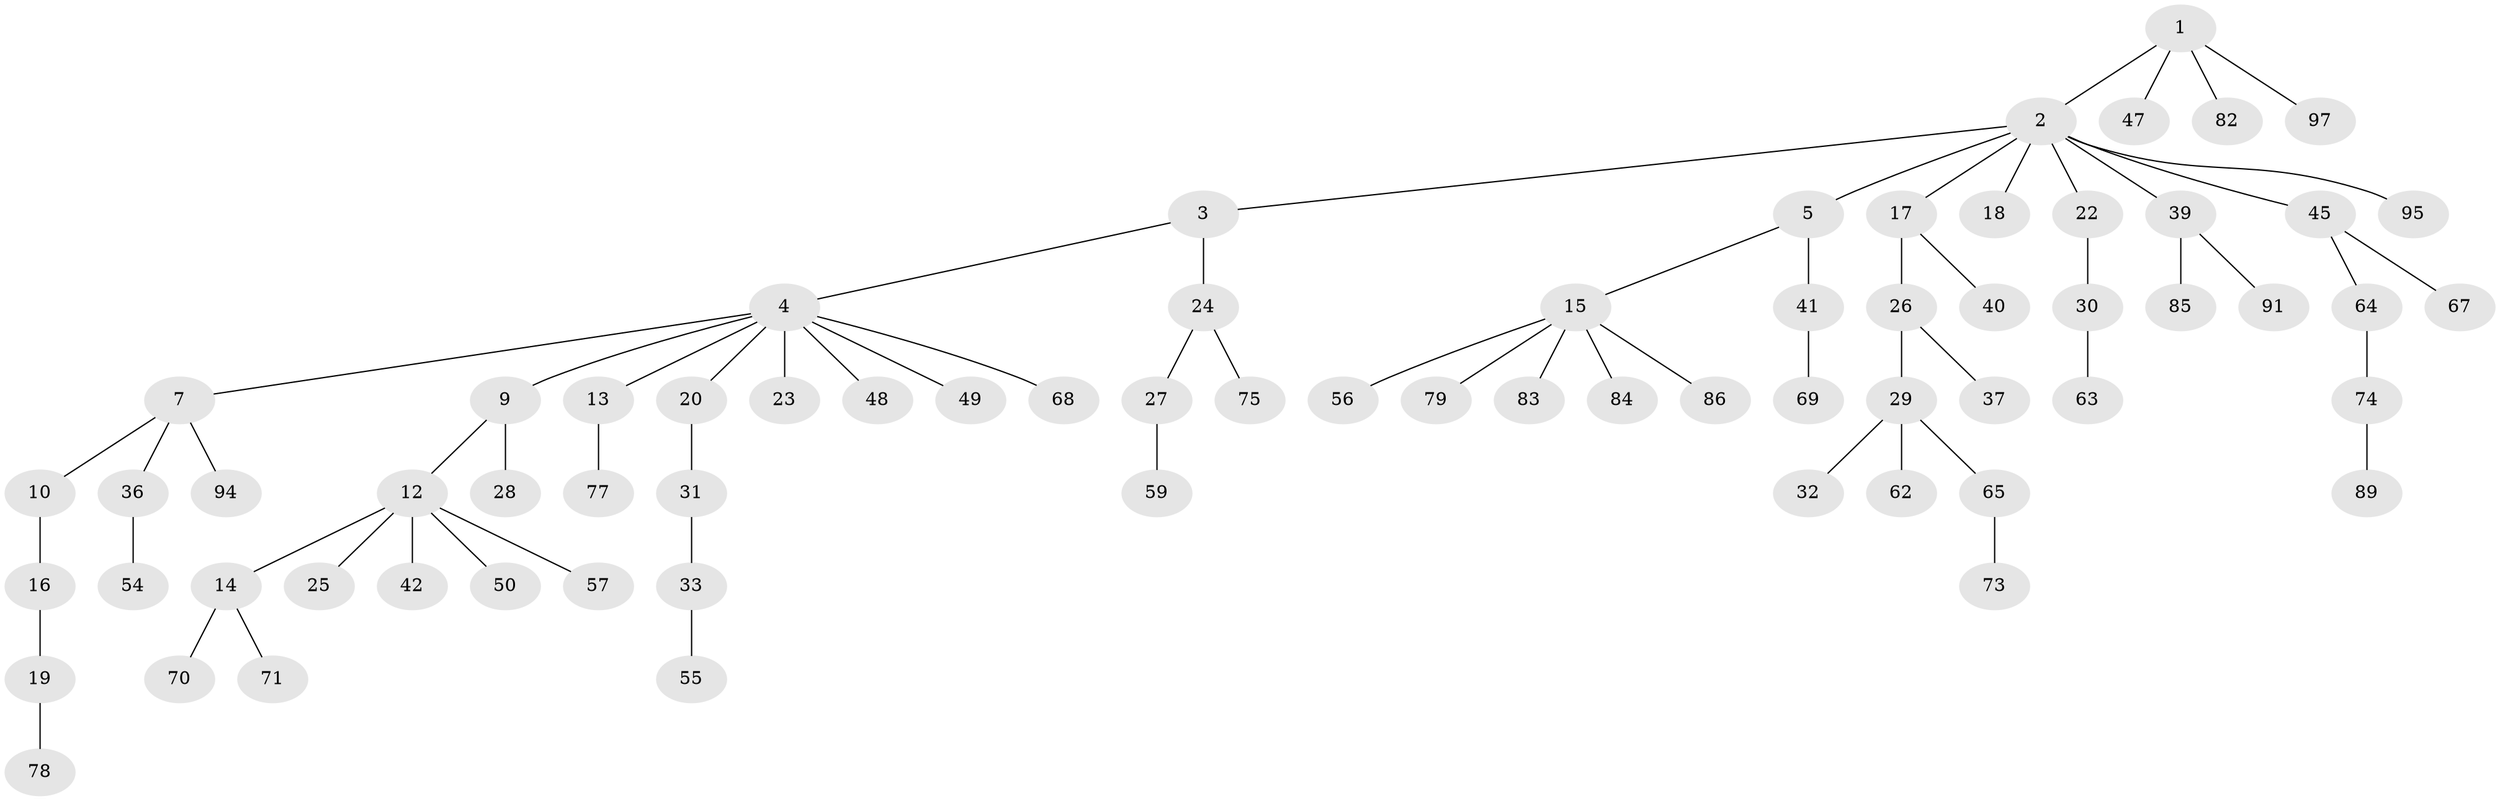// original degree distribution, {3: 0.17525773195876287, 6: 0.020618556701030927, 5: 0.041237113402061855, 2: 0.26804123711340205, 4: 0.030927835051546393, 1: 0.4639175257731959}
// Generated by graph-tools (version 1.1) at 2025/11/02/27/25 16:11:28]
// undirected, 70 vertices, 69 edges
graph export_dot {
graph [start="1"]
  node [color=gray90,style=filled];
  1 [super="+46"];
  2 [super="+11"];
  3;
  4 [super="+6"];
  5;
  7 [super="+8"];
  9;
  10;
  12 [super="+21"];
  13 [super="+60"];
  14 [super="+66"];
  15 [super="+38"];
  16 [super="+44"];
  17 [super="+34"];
  18 [super="+81"];
  19;
  20 [super="+35"];
  22;
  23;
  24 [super="+43"];
  25;
  26;
  27;
  28 [super="+53"];
  29;
  30;
  31 [super="+88"];
  32 [super="+87"];
  33 [super="+51"];
  36;
  37 [super="+93"];
  39 [super="+61"];
  40 [super="+90"];
  41 [super="+58"];
  42;
  45 [super="+52"];
  47;
  48;
  49;
  50;
  54 [super="+92"];
  55;
  56;
  57;
  59;
  62 [super="+96"];
  63;
  64 [super="+76"];
  65 [super="+72"];
  67;
  68;
  69;
  70;
  71;
  73;
  74;
  75;
  77;
  78;
  79 [super="+80"];
  82;
  83;
  84;
  85;
  86;
  89;
  91;
  94;
  95;
  97;
  1 -- 2;
  1 -- 82;
  1 -- 97;
  1 -- 47;
  2 -- 3;
  2 -- 5;
  2 -- 22;
  2 -- 45;
  2 -- 17;
  2 -- 18;
  2 -- 39;
  2 -- 95;
  3 -- 4;
  3 -- 24;
  4 -- 20;
  4 -- 23;
  4 -- 68;
  4 -- 48;
  4 -- 49;
  4 -- 7;
  4 -- 9;
  4 -- 13;
  5 -- 15;
  5 -- 41;
  7 -- 10;
  7 -- 36;
  7 -- 94;
  9 -- 12;
  9 -- 28;
  10 -- 16;
  12 -- 14;
  12 -- 25;
  12 -- 50;
  12 -- 57;
  12 -- 42;
  13 -- 77;
  14 -- 71;
  14 -- 70;
  15 -- 56;
  15 -- 79;
  15 -- 83;
  15 -- 84;
  15 -- 86;
  16 -- 19;
  17 -- 26;
  17 -- 40;
  19 -- 78;
  20 -- 31;
  22 -- 30;
  24 -- 27;
  24 -- 75;
  26 -- 29;
  26 -- 37;
  27 -- 59;
  29 -- 32;
  29 -- 62;
  29 -- 65;
  30 -- 63;
  31 -- 33;
  33 -- 55;
  36 -- 54;
  39 -- 85;
  39 -- 91;
  41 -- 69;
  45 -- 64;
  45 -- 67;
  64 -- 74;
  65 -- 73;
  74 -- 89;
}
